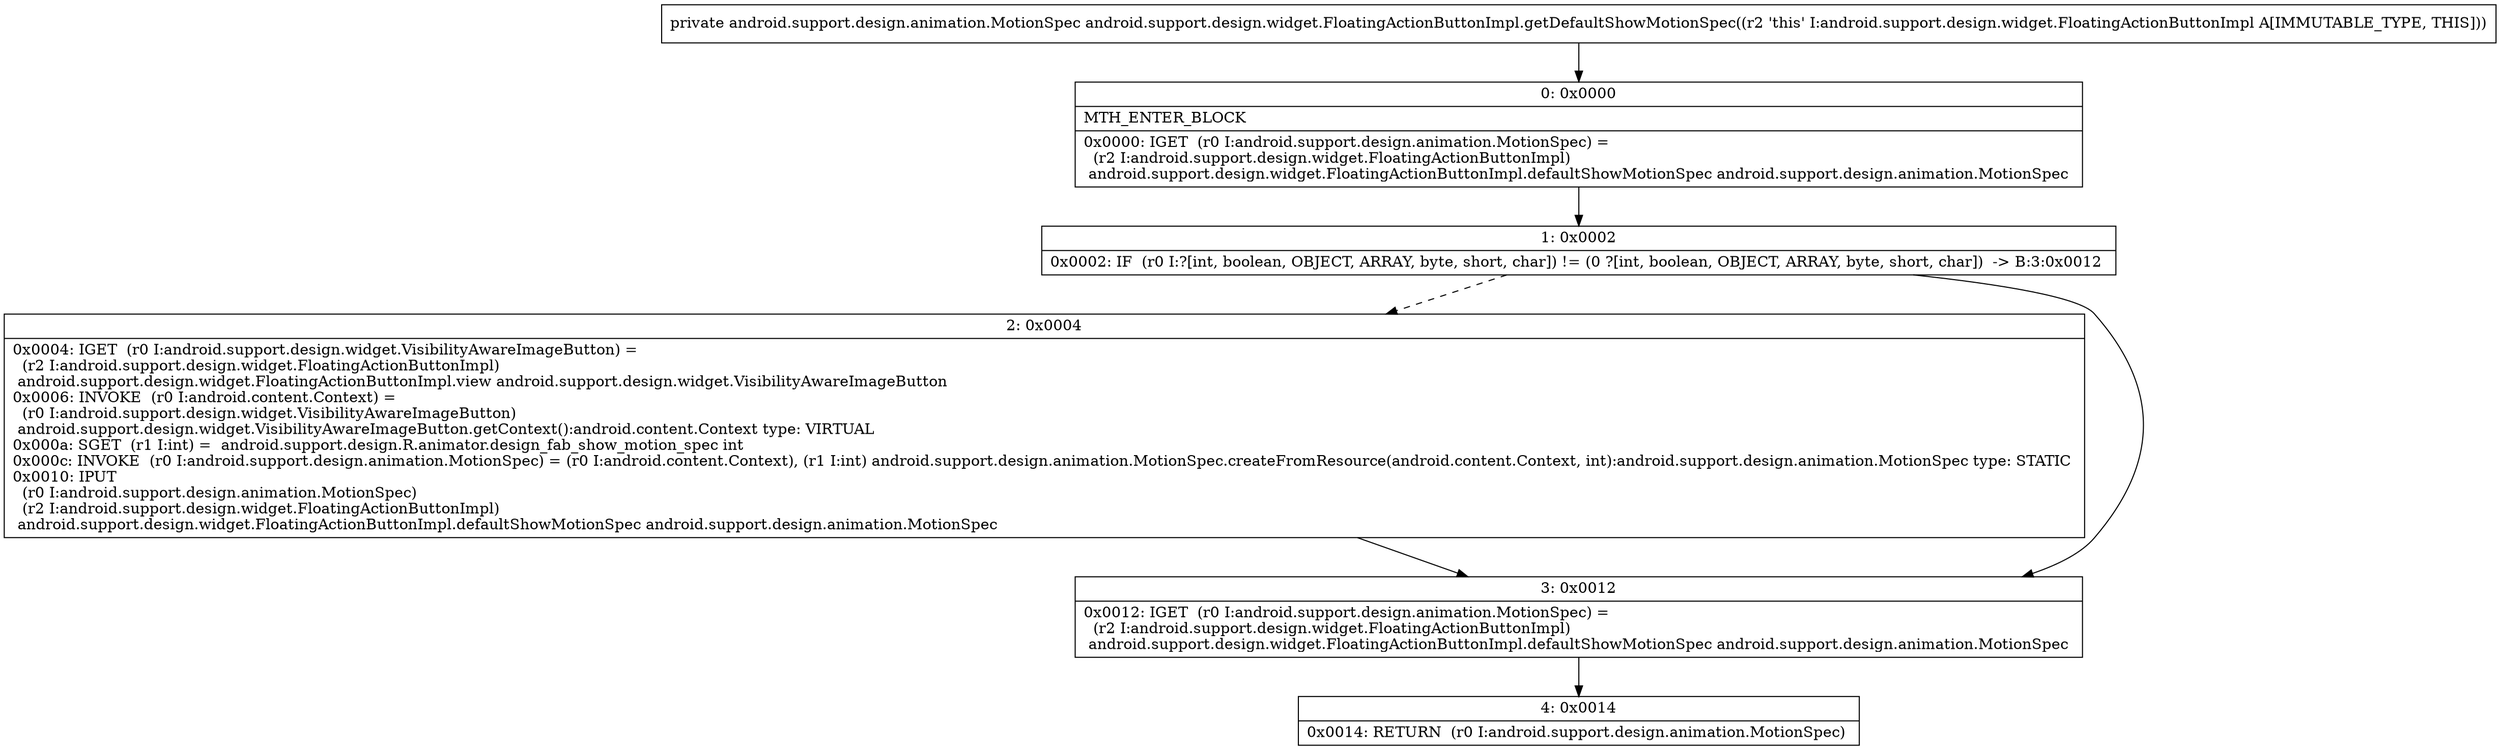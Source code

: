digraph "CFG forandroid.support.design.widget.FloatingActionButtonImpl.getDefaultShowMotionSpec()Landroid\/support\/design\/animation\/MotionSpec;" {
Node_0 [shape=record,label="{0\:\ 0x0000|MTH_ENTER_BLOCK\l|0x0000: IGET  (r0 I:android.support.design.animation.MotionSpec) = \l  (r2 I:android.support.design.widget.FloatingActionButtonImpl)\l android.support.design.widget.FloatingActionButtonImpl.defaultShowMotionSpec android.support.design.animation.MotionSpec \l}"];
Node_1 [shape=record,label="{1\:\ 0x0002|0x0002: IF  (r0 I:?[int, boolean, OBJECT, ARRAY, byte, short, char]) != (0 ?[int, boolean, OBJECT, ARRAY, byte, short, char])  \-\> B:3:0x0012 \l}"];
Node_2 [shape=record,label="{2\:\ 0x0004|0x0004: IGET  (r0 I:android.support.design.widget.VisibilityAwareImageButton) = \l  (r2 I:android.support.design.widget.FloatingActionButtonImpl)\l android.support.design.widget.FloatingActionButtonImpl.view android.support.design.widget.VisibilityAwareImageButton \l0x0006: INVOKE  (r0 I:android.content.Context) = \l  (r0 I:android.support.design.widget.VisibilityAwareImageButton)\l android.support.design.widget.VisibilityAwareImageButton.getContext():android.content.Context type: VIRTUAL \l0x000a: SGET  (r1 I:int) =  android.support.design.R.animator.design_fab_show_motion_spec int \l0x000c: INVOKE  (r0 I:android.support.design.animation.MotionSpec) = (r0 I:android.content.Context), (r1 I:int) android.support.design.animation.MotionSpec.createFromResource(android.content.Context, int):android.support.design.animation.MotionSpec type: STATIC \l0x0010: IPUT  \l  (r0 I:android.support.design.animation.MotionSpec)\l  (r2 I:android.support.design.widget.FloatingActionButtonImpl)\l android.support.design.widget.FloatingActionButtonImpl.defaultShowMotionSpec android.support.design.animation.MotionSpec \l}"];
Node_3 [shape=record,label="{3\:\ 0x0012|0x0012: IGET  (r0 I:android.support.design.animation.MotionSpec) = \l  (r2 I:android.support.design.widget.FloatingActionButtonImpl)\l android.support.design.widget.FloatingActionButtonImpl.defaultShowMotionSpec android.support.design.animation.MotionSpec \l}"];
Node_4 [shape=record,label="{4\:\ 0x0014|0x0014: RETURN  (r0 I:android.support.design.animation.MotionSpec) \l}"];
MethodNode[shape=record,label="{private android.support.design.animation.MotionSpec android.support.design.widget.FloatingActionButtonImpl.getDefaultShowMotionSpec((r2 'this' I:android.support.design.widget.FloatingActionButtonImpl A[IMMUTABLE_TYPE, THIS])) }"];
MethodNode -> Node_0;
Node_0 -> Node_1;
Node_1 -> Node_2[style=dashed];
Node_1 -> Node_3;
Node_2 -> Node_3;
Node_3 -> Node_4;
}

